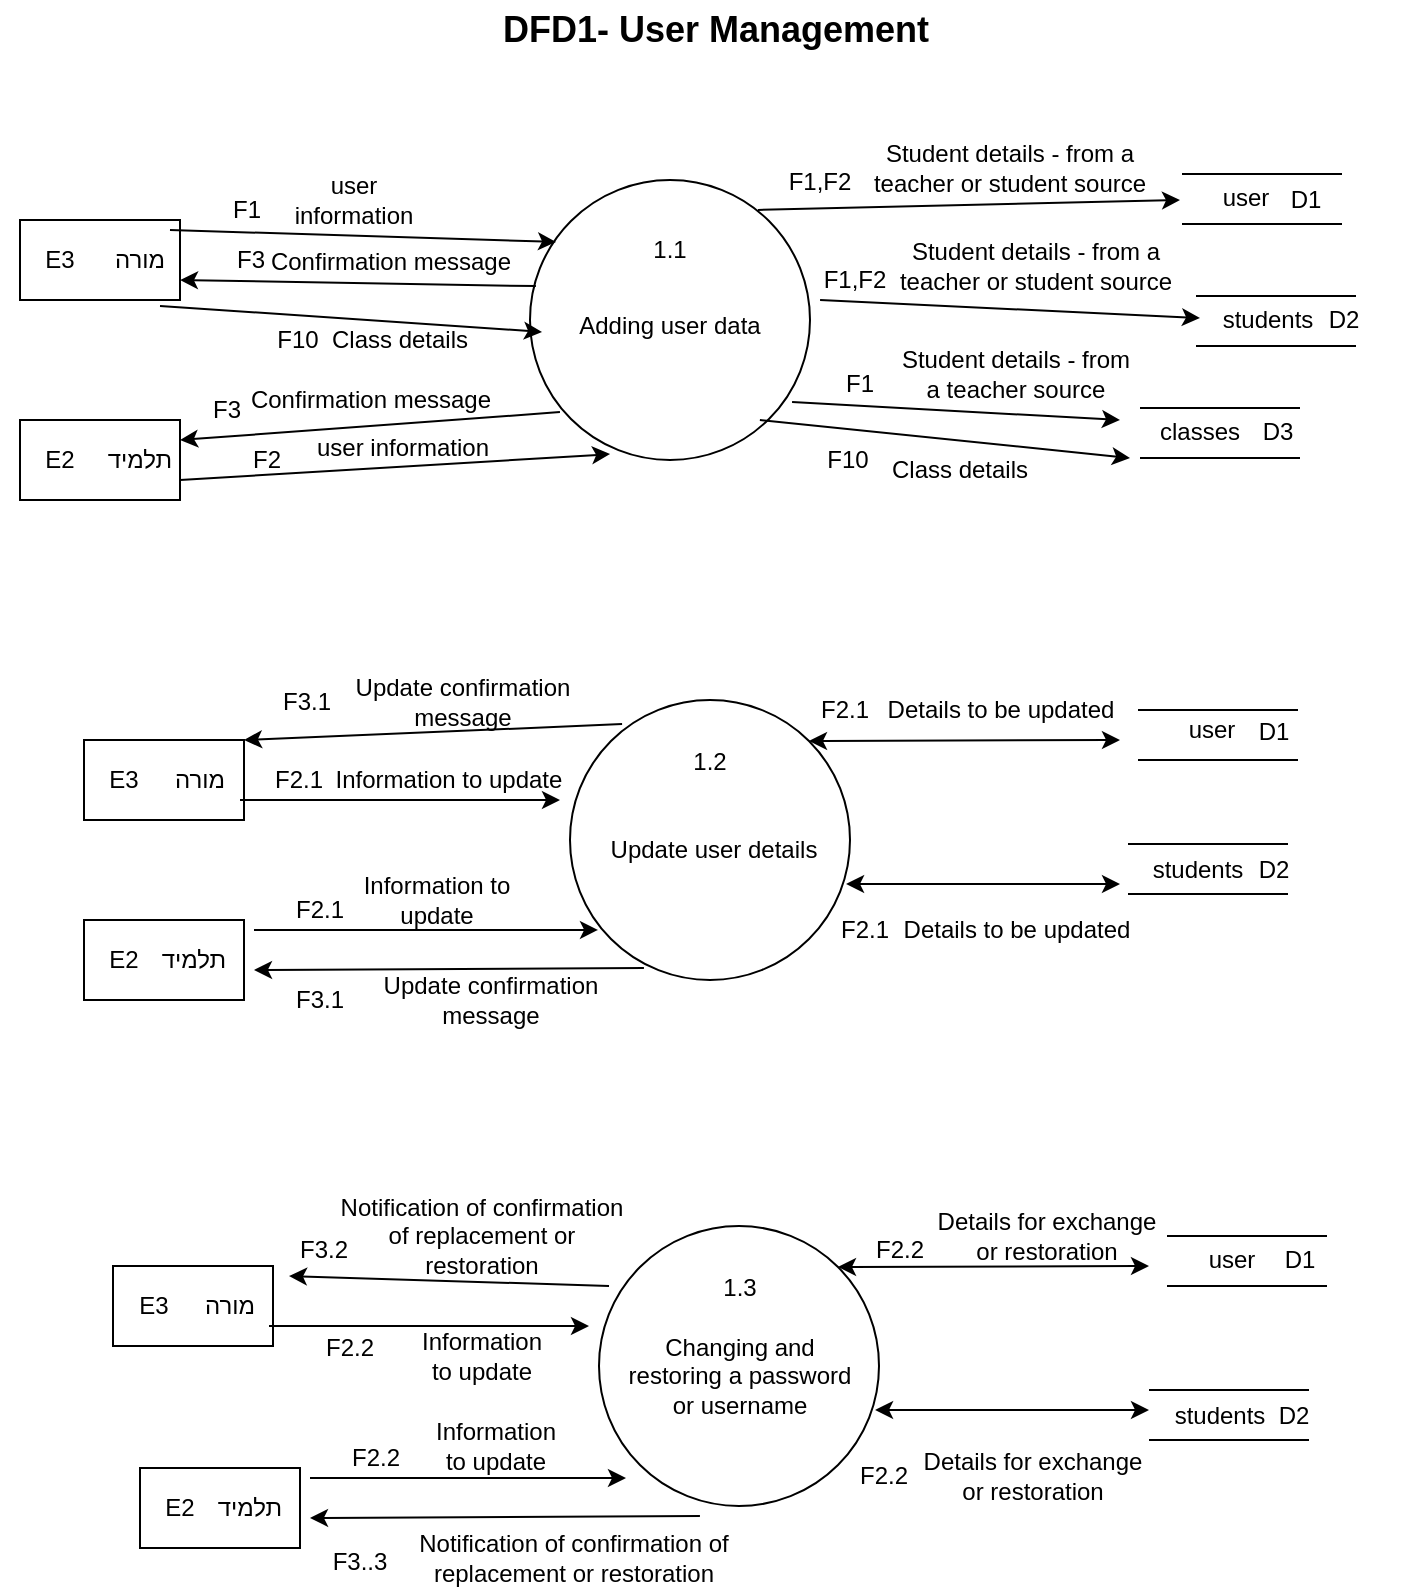 <mxfile version="20.6.1" type="device" pages="3"><diagram id="17a1spsDwIW4LeGJL8Zy" name="ניהול משתמשים"><mxGraphModel dx="1662" dy="865" grid="1" gridSize="10" guides="1" tooltips="1" connect="1" arrows="1" fold="1" page="1" pageScale="1" pageWidth="850" pageHeight="1100" math="0" shadow="0"><root><mxCell id="0"/><mxCell id="1" parent="0"/><mxCell id="JAsNPvw5zwR6NhM9MQjV-1" value="" style="ellipse;whiteSpace=wrap;html=1;aspect=fixed;" parent="1" vertex="1"><mxGeometry x="345" y="140" width="140" height="140" as="geometry"/></mxCell><mxCell id="JAsNPvw5zwR6NhM9MQjV-2" value="&lt;b&gt;&lt;font style=&quot;font-size: 18px;&quot;&gt;DFD1-&amp;nbsp;&lt;/font&gt;&lt;/b&gt;&lt;span style=&quot;font-size: 18px;&quot;&gt;&lt;b&gt;User Management&lt;/b&gt;&lt;/span&gt;" style="text;html=1;strokeColor=none;fillColor=none;align=center;verticalAlign=middle;whiteSpace=wrap;rounded=0;" parent="1" vertex="1"><mxGeometry x="324.5" y="50" width="225.5" height="30" as="geometry"/></mxCell><mxCell id="JAsNPvw5zwR6NhM9MQjV-3" value="1.1" style="text;html=1;strokeColor=none;fillColor=none;align=center;verticalAlign=middle;whiteSpace=wrap;rounded=0;" parent="1" vertex="1"><mxGeometry x="385" y="160" width="60" height="30" as="geometry"/></mxCell><mxCell id="JAsNPvw5zwR6NhM9MQjV-4" value="Adding user data" style="text;html=1;strokeColor=none;fillColor=none;align=center;verticalAlign=middle;whiteSpace=wrap;rounded=0;" parent="1" vertex="1"><mxGeometry x="365" y="198" width="100" height="30" as="geometry"/></mxCell><mxCell id="JAsNPvw5zwR6NhM9MQjV-5" value="" style="rounded=0;whiteSpace=wrap;html=1;" parent="1" vertex="1"><mxGeometry x="90" y="160" width="80" height="40" as="geometry"/></mxCell><mxCell id="JAsNPvw5zwR6NhM9MQjV-6" value="" style="rounded=0;whiteSpace=wrap;html=1;" parent="1" vertex="1"><mxGeometry x="90" y="260" width="80" height="40" as="geometry"/></mxCell><mxCell id="JAsNPvw5zwR6NhM9MQjV-7" value="מורה" style="text;html=1;strokeColor=none;fillColor=none;align=center;verticalAlign=middle;whiteSpace=wrap;rounded=0;" parent="1" vertex="1"><mxGeometry x="120" y="165" width="60" height="30" as="geometry"/></mxCell><mxCell id="JAsNPvw5zwR6NhM9MQjV-8" value="E3" style="text;html=1;strokeColor=none;fillColor=none;align=center;verticalAlign=middle;whiteSpace=wrap;rounded=0;" parent="1" vertex="1"><mxGeometry x="80" y="165" width="60" height="30" as="geometry"/></mxCell><mxCell id="JAsNPvw5zwR6NhM9MQjV-9" value="תלמיד" style="text;html=1;strokeColor=none;fillColor=none;align=center;verticalAlign=middle;whiteSpace=wrap;rounded=0;" parent="1" vertex="1"><mxGeometry x="120" y="265" width="60" height="30" as="geometry"/></mxCell><mxCell id="JAsNPvw5zwR6NhM9MQjV-10" value="E2" style="text;html=1;strokeColor=none;fillColor=none;align=center;verticalAlign=middle;whiteSpace=wrap;rounded=0;" parent="1" vertex="1"><mxGeometry x="80" y="265" width="60" height="30" as="geometry"/></mxCell><mxCell id="JAsNPvw5zwR6NhM9MQjV-11" value="" style="endArrow=classic;html=1;rounded=0;entryX=0.093;entryY=0.221;entryDx=0;entryDy=0;entryPerimeter=0;exitX=0.75;exitY=0;exitDx=0;exitDy=0;" parent="1" source="JAsNPvw5zwR6NhM9MQjV-7" target="JAsNPvw5zwR6NhM9MQjV-1" edge="1"><mxGeometry width="50" height="50" relative="1" as="geometry"><mxPoint x="170" y="180" as="sourcePoint"/><mxPoint x="260" y="150" as="targetPoint"/></mxGeometry></mxCell><mxCell id="JAsNPvw5zwR6NhM9MQjV-13" value="user information" style="text;html=1;strokeColor=none;fillColor=none;align=center;verticalAlign=middle;whiteSpace=wrap;rounded=0;" parent="1" vertex="1"><mxGeometry x="216.5" y="135" width="80" height="30" as="geometry"/></mxCell><mxCell id="JAsNPvw5zwR6NhM9MQjV-15" value="" style="endArrow=classic;html=1;rounded=0;entryX=0.286;entryY=0.979;entryDx=0;entryDy=0;entryPerimeter=0;" parent="1" target="JAsNPvw5zwR6NhM9MQjV-1" edge="1"><mxGeometry width="50" height="50" relative="1" as="geometry"><mxPoint x="170" y="290" as="sourcePoint"/><mxPoint x="362.98" y="290.0" as="targetPoint"/></mxGeometry></mxCell><mxCell id="JAsNPvw5zwR6NhM9MQjV-16" value="user information" style="text;html=1;strokeColor=none;fillColor=none;align=center;verticalAlign=middle;whiteSpace=wrap;rounded=0;" parent="1" vertex="1"><mxGeometry x="233" y="259" width="97" height="30" as="geometry"/></mxCell><mxCell id="JAsNPvw5zwR6NhM9MQjV-18" value="" style="endArrow=classic;html=1;rounded=0;exitX=0.021;exitY=0.379;exitDx=0;exitDy=0;exitPerimeter=0;" parent="1" source="JAsNPvw5zwR6NhM9MQjV-1" edge="1"><mxGeometry width="50" height="50" relative="1" as="geometry"><mxPoint x="154.02" y="232.06" as="sourcePoint"/><mxPoint x="170" y="190" as="targetPoint"/></mxGeometry></mxCell><mxCell id="JAsNPvw5zwR6NhM9MQjV-19" value="Confirmation message" style="text;html=1;strokeColor=none;fillColor=none;align=center;verticalAlign=middle;whiteSpace=wrap;rounded=0;" parent="1" vertex="1"><mxGeometry x="210" y="166" width="131" height="30" as="geometry"/></mxCell><mxCell id="JAsNPvw5zwR6NhM9MQjV-20" value="" style="endArrow=classic;html=1;rounded=0;exitX=0.107;exitY=0.829;exitDx=0;exitDy=0;entryX=1;entryY=0.25;entryDx=0;entryDy=0;exitPerimeter=0;" parent="1" source="JAsNPvw5zwR6NhM9MQjV-1" target="JAsNPvw5zwR6NhM9MQjV-6" edge="1"><mxGeometry width="50" height="50" relative="1" as="geometry"><mxPoint x="357.94" y="265.0" as="sourcePoint"/><mxPoint x="180" y="261.94" as="targetPoint"/></mxGeometry></mxCell><mxCell id="JAsNPvw5zwR6NhM9MQjV-21" value="Confirmation message" style="text;html=1;strokeColor=none;fillColor=none;align=center;verticalAlign=middle;whiteSpace=wrap;rounded=0;" parent="1" vertex="1"><mxGeometry x="200" y="235" width="131" height="30" as="geometry"/></mxCell><mxCell id="JAsNPvw5zwR6NhM9MQjV-22" value="" style="endArrow=none;html=1;rounded=0;" parent="1" edge="1"><mxGeometry width="50" height="50" relative="1" as="geometry"><mxPoint x="671" y="162" as="sourcePoint"/><mxPoint x="751" y="162" as="targetPoint"/><Array as="points"/></mxGeometry></mxCell><mxCell id="JAsNPvw5zwR6NhM9MQjV-23" value="" style="endArrow=none;html=1;rounded=0;" parent="1" edge="1"><mxGeometry width="50" height="50" relative="1" as="geometry"><mxPoint x="671" y="137" as="sourcePoint"/><mxPoint x="751" y="137" as="targetPoint"/><Array as="points"><mxPoint x="751" y="137"/></Array></mxGeometry></mxCell><mxCell id="JAsNPvw5zwR6NhM9MQjV-24" value="user" style="text;html=1;strokeColor=none;fillColor=none;align=center;verticalAlign=middle;whiteSpace=wrap;rounded=0;" parent="1" vertex="1"><mxGeometry x="673" y="134" width="60" height="30" as="geometry"/></mxCell><mxCell id="JAsNPvw5zwR6NhM9MQjV-25" value="" style="endArrow=none;html=1;rounded=0;" parent="1" edge="1"><mxGeometry width="50" height="50" relative="1" as="geometry"><mxPoint x="678" y="198" as="sourcePoint"/><mxPoint x="758" y="198" as="targetPoint"/></mxGeometry></mxCell><mxCell id="JAsNPvw5zwR6NhM9MQjV-26" value="" style="endArrow=none;html=1;rounded=0;" parent="1" edge="1"><mxGeometry width="50" height="50" relative="1" as="geometry"><mxPoint x="678" y="223" as="sourcePoint"/><mxPoint x="758" y="223" as="targetPoint"/></mxGeometry></mxCell><mxCell id="JAsNPvw5zwR6NhM9MQjV-27" value="" style="endArrow=none;html=1;rounded=0;" parent="1" edge="1"><mxGeometry width="50" height="50" relative="1" as="geometry"><mxPoint x="650" y="279" as="sourcePoint"/><mxPoint x="730" y="279" as="targetPoint"/><Array as="points"/></mxGeometry></mxCell><mxCell id="JAsNPvw5zwR6NhM9MQjV-28" value="" style="endArrow=none;html=1;rounded=0;" parent="1" edge="1"><mxGeometry width="50" height="50" relative="1" as="geometry"><mxPoint x="650" y="254" as="sourcePoint"/><mxPoint x="730" y="254" as="targetPoint"/><Array as="points"><mxPoint x="730" y="254"/></Array></mxGeometry></mxCell><mxCell id="JAsNPvw5zwR6NhM9MQjV-29" value="classes" style="text;html=1;strokeColor=none;fillColor=none;align=center;verticalAlign=middle;whiteSpace=wrap;rounded=0;" parent="1" vertex="1"><mxGeometry x="650" y="251" width="60" height="30" as="geometry"/></mxCell><mxCell id="JAsNPvw5zwR6NhM9MQjV-30" value="students" style="text;html=1;strokeColor=none;fillColor=none;align=center;verticalAlign=middle;whiteSpace=wrap;rounded=0;" parent="1" vertex="1"><mxGeometry x="684" y="195" width="60" height="30" as="geometry"/></mxCell><mxCell id="JAsNPvw5zwR6NhM9MQjV-31" value="" style="endArrow=classic;html=1;rounded=0;exitX=0.814;exitY=0.107;exitDx=0;exitDy=0;exitPerimeter=0;" parent="1" source="JAsNPvw5zwR6NhM9MQjV-1" edge="1"><mxGeometry width="50" height="50" relative="1" as="geometry"><mxPoint x="460" y="157.94" as="sourcePoint"/><mxPoint x="670" y="150" as="targetPoint"/></mxGeometry></mxCell><mxCell id="JAsNPvw5zwR6NhM9MQjV-32" value="Student details - from a teacher or student source" style="text;html=1;strokeColor=none;fillColor=none;align=center;verticalAlign=middle;whiteSpace=wrap;rounded=0;" parent="1" vertex="1"><mxGeometry x="515" y="119" width="140" height="30" as="geometry"/></mxCell><mxCell id="JAsNPvw5zwR6NhM9MQjV-33" value="" style="endArrow=classic;html=1;rounded=0;exitX=1.036;exitY=0.429;exitDx=0;exitDy=0;exitPerimeter=0;" parent="1" source="JAsNPvw5zwR6NhM9MQjV-1" edge="1"><mxGeometry width="50" height="50" relative="1" as="geometry"><mxPoint x="460.0" y="209.0" as="sourcePoint"/><mxPoint x="680" y="209" as="targetPoint"/></mxGeometry></mxCell><mxCell id="JAsNPvw5zwR6NhM9MQjV-34" value="Student details - from a teacher or student source" style="text;html=1;strokeColor=none;fillColor=none;align=center;verticalAlign=middle;whiteSpace=wrap;rounded=0;" parent="1" vertex="1"><mxGeometry x="528" y="168" width="140" height="30" as="geometry"/></mxCell><mxCell id="JAsNPvw5zwR6NhM9MQjV-35" value="" style="endArrow=classic;html=1;rounded=0;exitX=0.936;exitY=0.793;exitDx=0;exitDy=0;exitPerimeter=0;" parent="1" source="JAsNPvw5zwR6NhM9MQjV-1" edge="1"><mxGeometry width="50" height="50" relative="1" as="geometry"><mxPoint x="485.0" y="251.04" as="sourcePoint"/><mxPoint x="640" y="260" as="targetPoint"/></mxGeometry></mxCell><mxCell id="JAsNPvw5zwR6NhM9MQjV-36" value="Student details - from a teacher source" style="text;html=1;strokeColor=none;fillColor=none;align=center;verticalAlign=middle;whiteSpace=wrap;rounded=0;" parent="1" vertex="1"><mxGeometry x="528" y="222" width="120" height="30" as="geometry"/></mxCell><mxCell id="JAsNPvw5zwR6NhM9MQjV-37" value="F3" style="text;html=1;strokeColor=none;fillColor=none;align=center;verticalAlign=middle;whiteSpace=wrap;rounded=0;" parent="1" vertex="1"><mxGeometry x="191" y="165" width="29" height="30" as="geometry"/></mxCell><mxCell id="JAsNPvw5zwR6NhM9MQjV-38" value="F3" style="text;html=1;strokeColor=none;fillColor=none;align=center;verticalAlign=middle;whiteSpace=wrap;rounded=0;" parent="1" vertex="1"><mxGeometry x="177" y="240" width="33" height="30" as="geometry"/></mxCell><mxCell id="JAsNPvw5zwR6NhM9MQjV-39" value="F1" style="text;html=1;strokeColor=none;fillColor=none;align=center;verticalAlign=middle;whiteSpace=wrap;rounded=0;" parent="1" vertex="1"><mxGeometry x="187" y="140" width="33" height="30" as="geometry"/></mxCell><mxCell id="JAsNPvw5zwR6NhM9MQjV-40" value="F2" style="text;html=1;strokeColor=none;fillColor=none;align=center;verticalAlign=middle;whiteSpace=wrap;rounded=0;" parent="1" vertex="1"><mxGeometry x="197" y="265" width="33" height="30" as="geometry"/></mxCell><mxCell id="JAsNPvw5zwR6NhM9MQjV-41" value="F1,F2" style="text;html=1;strokeColor=none;fillColor=none;align=center;verticalAlign=middle;whiteSpace=wrap;rounded=0;" parent="1" vertex="1"><mxGeometry x="460" y="126" width="60" height="30" as="geometry"/></mxCell><mxCell id="JAsNPvw5zwR6NhM9MQjV-42" value="F1,F2" style="text;html=1;strokeColor=none;fillColor=none;align=center;verticalAlign=middle;whiteSpace=wrap;rounded=0;" parent="1" vertex="1"><mxGeometry x="485" y="175" width="45" height="30" as="geometry"/></mxCell><mxCell id="JAsNPvw5zwR6NhM9MQjV-44" value="F1" style="text;html=1;strokeColor=none;fillColor=none;align=center;verticalAlign=middle;whiteSpace=wrap;rounded=0;" parent="1" vertex="1"><mxGeometry x="480" y="227" width="60" height="30" as="geometry"/></mxCell><mxCell id="JAsNPvw5zwR6NhM9MQjV-45" value="" style="ellipse;whiteSpace=wrap;html=1;aspect=fixed;" parent="1" vertex="1"><mxGeometry x="365" y="400" width="140" height="140" as="geometry"/></mxCell><mxCell id="JAsNPvw5zwR6NhM9MQjV-46" value="1.2" style="text;html=1;strokeColor=none;fillColor=none;align=center;verticalAlign=middle;whiteSpace=wrap;rounded=0;" parent="1" vertex="1"><mxGeometry x="405" y="416" width="60" height="30" as="geometry"/></mxCell><mxCell id="JAsNPvw5zwR6NhM9MQjV-47" value="Update user details" style="text;html=1;strokeColor=none;fillColor=none;align=center;verticalAlign=middle;whiteSpace=wrap;rounded=0;" parent="1" vertex="1"><mxGeometry x="382.25" y="460" width="110" height="30" as="geometry"/></mxCell><mxCell id="JAsNPvw5zwR6NhM9MQjV-48" value="" style="endArrow=none;html=1;rounded=0;" parent="1" edge="1"><mxGeometry width="50" height="50" relative="1" as="geometry"><mxPoint x="649" y="430" as="sourcePoint"/><mxPoint x="729" y="430" as="targetPoint"/><Array as="points"/></mxGeometry></mxCell><mxCell id="JAsNPvw5zwR6NhM9MQjV-49" value="" style="endArrow=none;html=1;rounded=0;" parent="1" edge="1"><mxGeometry width="50" height="50" relative="1" as="geometry"><mxPoint x="649" y="405" as="sourcePoint"/><mxPoint x="729" y="405" as="targetPoint"/><Array as="points"><mxPoint x="729" y="405"/></Array></mxGeometry></mxCell><mxCell id="JAsNPvw5zwR6NhM9MQjV-50" value="user" style="text;html=1;strokeColor=none;fillColor=none;align=center;verticalAlign=middle;whiteSpace=wrap;rounded=0;" parent="1" vertex="1"><mxGeometry x="656" y="400" width="60" height="30" as="geometry"/></mxCell><mxCell id="JAsNPvw5zwR6NhM9MQjV-51" value="" style="endArrow=none;html=1;rounded=0;" parent="1" edge="1"><mxGeometry width="50" height="50" relative="1" as="geometry"><mxPoint x="644" y="472" as="sourcePoint"/><mxPoint x="724" y="472" as="targetPoint"/></mxGeometry></mxCell><mxCell id="JAsNPvw5zwR6NhM9MQjV-52" value="" style="endArrow=none;html=1;rounded=0;" parent="1" edge="1"><mxGeometry width="50" height="50" relative="1" as="geometry"><mxPoint x="644" y="497" as="sourcePoint"/><mxPoint x="724" y="497" as="targetPoint"/></mxGeometry></mxCell><mxCell id="JAsNPvw5zwR6NhM9MQjV-53" value="students" style="text;html=1;strokeColor=none;fillColor=none;align=center;verticalAlign=middle;whiteSpace=wrap;rounded=0;" parent="1" vertex="1"><mxGeometry x="649" y="470" width="60" height="30" as="geometry"/></mxCell><mxCell id="JAsNPvw5zwR6NhM9MQjV-54" value="" style="rounded=0;whiteSpace=wrap;html=1;" parent="1" vertex="1"><mxGeometry x="122" y="510" width="80" height="40" as="geometry"/></mxCell><mxCell id="JAsNPvw5zwR6NhM9MQjV-55" value="E2" style="text;html=1;strokeColor=none;fillColor=none;align=center;verticalAlign=middle;whiteSpace=wrap;rounded=0;" parent="1" vertex="1"><mxGeometry x="112" y="515" width="60" height="30" as="geometry"/></mxCell><mxCell id="JAsNPvw5zwR6NhM9MQjV-56" value="" style="rounded=0;whiteSpace=wrap;html=1;" parent="1" vertex="1"><mxGeometry x="122" y="420" width="80" height="40" as="geometry"/></mxCell><mxCell id="JAsNPvw5zwR6NhM9MQjV-57" value="E3" style="text;html=1;strokeColor=none;fillColor=none;align=center;verticalAlign=middle;whiteSpace=wrap;rounded=0;" parent="1" vertex="1"><mxGeometry x="112" y="425" width="60" height="30" as="geometry"/></mxCell><mxCell id="JAsNPvw5zwR6NhM9MQjV-58" value="מורה" style="text;html=1;strokeColor=none;fillColor=none;align=center;verticalAlign=middle;whiteSpace=wrap;rounded=0;" parent="1" vertex="1"><mxGeometry x="150" y="425" width="60" height="30" as="geometry"/></mxCell><mxCell id="JAsNPvw5zwR6NhM9MQjV-59" value="תלמיד" style="text;html=1;strokeColor=none;fillColor=none;align=center;verticalAlign=middle;whiteSpace=wrap;rounded=0;" parent="1" vertex="1"><mxGeometry x="147" y="515" width="60" height="30" as="geometry"/></mxCell><mxCell id="JAsNPvw5zwR6NhM9MQjV-61" value="" style="endArrow=classic;html=1;rounded=0;exitX=0.186;exitY=0.086;exitDx=0;exitDy=0;exitPerimeter=0;entryX=1;entryY=0;entryDx=0;entryDy=0;" parent="1" target="JAsNPvw5zwR6NhM9MQjV-56" edge="1" source="JAsNPvw5zwR6NhM9MQjV-45"><mxGeometry width="50" height="50" relative="1" as="geometry"><mxPoint x="370" y="430" as="sourcePoint"/><mxPoint x="210" y="420" as="targetPoint"/></mxGeometry></mxCell><mxCell id="JAsNPvw5zwR6NhM9MQjV-62" value="Update confirmation message" style="text;html=1;strokeColor=none;fillColor=none;align=center;verticalAlign=middle;whiteSpace=wrap;rounded=0;" parent="1" vertex="1"><mxGeometry x="252.5" y="386" width="117" height="30" as="geometry"/></mxCell><mxCell id="JAsNPvw5zwR6NhM9MQjV-63" value="" style="endArrow=classic;html=1;rounded=0;entryX=1;entryY=0;entryDx=0;entryDy=0;exitX=0.264;exitY=0.957;exitDx=0;exitDy=0;exitPerimeter=0;" parent="1" source="JAsNPvw5zwR6NhM9MQjV-45" edge="1"><mxGeometry width="50" height="50" relative="1" as="geometry"><mxPoint x="367" y="540" as="sourcePoint"/><mxPoint x="207" y="535" as="targetPoint"/></mxGeometry></mxCell><mxCell id="JAsNPvw5zwR6NhM9MQjV-64" value="Update confirmation message" style="text;html=1;strokeColor=none;fillColor=none;align=center;verticalAlign=middle;whiteSpace=wrap;rounded=0;" parent="1" vertex="1"><mxGeometry x="267" y="535" width="117" height="30" as="geometry"/></mxCell><mxCell id="JAsNPvw5zwR6NhM9MQjV-65" value="" style="endArrow=classic;html=1;rounded=0;" parent="1" edge="1"><mxGeometry width="50" height="50" relative="1" as="geometry"><mxPoint x="200" y="450" as="sourcePoint"/><mxPoint x="360" y="450" as="targetPoint"/></mxGeometry></mxCell><mxCell id="JAsNPvw5zwR6NhM9MQjV-66" value="Information to update" style="text;html=1;strokeColor=none;fillColor=none;align=center;verticalAlign=middle;whiteSpace=wrap;rounded=0;" parent="1" vertex="1"><mxGeometry x="246" y="425" width="117" height="30" as="geometry"/></mxCell><mxCell id="JAsNPvw5zwR6NhM9MQjV-67" value="Information to update" style="text;html=1;strokeColor=none;fillColor=none;align=center;verticalAlign=middle;whiteSpace=wrap;rounded=0;" parent="1" vertex="1"><mxGeometry x="259" y="485" width="79" height="30" as="geometry"/></mxCell><mxCell id="JAsNPvw5zwR6NhM9MQjV-68" value="" style="endArrow=classic;html=1;rounded=0;exitX=1;exitY=0;exitDx=0;exitDy=0;entryX=0.1;entryY=0.821;entryDx=0;entryDy=0;entryPerimeter=0;" parent="1" source="JAsNPvw5zwR6NhM9MQjV-59" edge="1" target="JAsNPvw5zwR6NhM9MQjV-45"><mxGeometry width="50" height="50" relative="1" as="geometry"><mxPoint x="205" y="515" as="sourcePoint"/><mxPoint x="365" y="515" as="targetPoint"/></mxGeometry></mxCell><mxCell id="JAsNPvw5zwR6NhM9MQjV-70" value="" style="endArrow=classic;startArrow=classic;html=1;rounded=0;exitX=1;exitY=0;exitDx=0;exitDy=0;" parent="1" source="JAsNPvw5zwR6NhM9MQjV-45" edge="1"><mxGeometry width="50" height="50" relative="1" as="geometry"><mxPoint x="590" y="500" as="sourcePoint"/><mxPoint x="640" y="420" as="targetPoint"/></mxGeometry></mxCell><mxCell id="JAsNPvw5zwR6NhM9MQjV-71" value="" style="endArrow=classic;startArrow=classic;html=1;rounded=0;exitX=0.986;exitY=0.657;exitDx=0;exitDy=0;exitPerimeter=0;" parent="1" source="JAsNPvw5zwR6NhM9MQjV-45" edge="1"><mxGeometry width="50" height="50" relative="1" as="geometry"><mxPoint x="502.247" y="495.003" as="sourcePoint"/><mxPoint x="640" y="492" as="targetPoint"/></mxGeometry></mxCell><mxCell id="JAsNPvw5zwR6NhM9MQjV-72" value="Details to be updated" style="text;html=1;strokeColor=none;fillColor=none;align=center;verticalAlign=middle;whiteSpace=wrap;rounded=0;" parent="1" vertex="1"><mxGeometry x="522" y="390" width="117" height="30" as="geometry"/></mxCell><mxCell id="JAsNPvw5zwR6NhM9MQjV-73" value="Details to be updated" style="text;html=1;strokeColor=none;fillColor=none;align=center;verticalAlign=middle;whiteSpace=wrap;rounded=0;" parent="1" vertex="1"><mxGeometry x="530" y="500" width="117" height="30" as="geometry"/></mxCell><mxCell id="JAsNPvw5zwR6NhM9MQjV-74" value="F3.1" style="text;html=1;strokeColor=none;fillColor=none;align=center;verticalAlign=middle;whiteSpace=wrap;rounded=0;" parent="1" vertex="1"><mxGeometry x="216.5" y="386" width="33" height="30" as="geometry"/></mxCell><mxCell id="JAsNPvw5zwR6NhM9MQjV-75" value="F3.1" style="text;html=1;strokeColor=none;fillColor=none;align=center;verticalAlign=middle;whiteSpace=wrap;rounded=0;" parent="1" vertex="1"><mxGeometry x="210" y="535" width="60" height="30" as="geometry"/></mxCell><mxCell id="JAsNPvw5zwR6NhM9MQjV-76" value="F2.1" style="text;html=1;strokeColor=none;fillColor=none;align=center;verticalAlign=middle;whiteSpace=wrap;rounded=0;" parent="1" vertex="1"><mxGeometry x="211.5" y="425" width="35" height="30" as="geometry"/></mxCell><mxCell id="JAsNPvw5zwR6NhM9MQjV-77" value="F2.1" style="text;html=1;strokeColor=none;fillColor=none;align=center;verticalAlign=middle;whiteSpace=wrap;rounded=0;" parent="1" vertex="1"><mxGeometry x="210" y="490" width="60" height="30" as="geometry"/></mxCell><mxCell id="JAsNPvw5zwR6NhM9MQjV-78" value="F2.1" style="text;html=1;strokeColor=none;fillColor=none;align=center;verticalAlign=middle;whiteSpace=wrap;rounded=0;" parent="1" vertex="1"><mxGeometry x="484.5" y="390" width="35" height="30" as="geometry"/></mxCell><mxCell id="JAsNPvw5zwR6NhM9MQjV-79" value="F2.1" style="text;html=1;strokeColor=none;fillColor=none;align=center;verticalAlign=middle;whiteSpace=wrap;rounded=0;" parent="1" vertex="1"><mxGeometry x="495" y="500" width="35" height="30" as="geometry"/></mxCell><mxCell id="JAsNPvw5zwR6NhM9MQjV-80" value="" style="ellipse;whiteSpace=wrap;html=1;aspect=fixed;" parent="1" vertex="1"><mxGeometry x="379.5" y="663" width="140" height="140" as="geometry"/></mxCell><mxCell id="JAsNPvw5zwR6NhM9MQjV-81" value="1.3" style="text;html=1;strokeColor=none;fillColor=none;align=center;verticalAlign=middle;whiteSpace=wrap;rounded=0;" parent="1" vertex="1"><mxGeometry x="419.5" y="679" width="60" height="30" as="geometry"/></mxCell><mxCell id="JAsNPvw5zwR6NhM9MQjV-82" value="Changing and restoring a password or username" style="text;html=1;strokeColor=none;fillColor=none;align=center;verticalAlign=middle;whiteSpace=wrap;rounded=0;" parent="1" vertex="1"><mxGeometry x="389.5" y="723" width="120" height="30" as="geometry"/></mxCell><mxCell id="JAsNPvw5zwR6NhM9MQjV-83" value="" style="endArrow=none;html=1;rounded=0;" parent="1" edge="1"><mxGeometry width="50" height="50" relative="1" as="geometry"><mxPoint x="663.5" y="693" as="sourcePoint"/><mxPoint x="743.5" y="693" as="targetPoint"/><Array as="points"/></mxGeometry></mxCell><mxCell id="JAsNPvw5zwR6NhM9MQjV-84" value="" style="endArrow=none;html=1;rounded=0;" parent="1" edge="1"><mxGeometry width="50" height="50" relative="1" as="geometry"><mxPoint x="663.5" y="668" as="sourcePoint"/><mxPoint x="743.5" y="668" as="targetPoint"/><Array as="points"><mxPoint x="743.5" y="668"/></Array></mxGeometry></mxCell><mxCell id="JAsNPvw5zwR6NhM9MQjV-85" value="user" style="text;html=1;strokeColor=none;fillColor=none;align=center;verticalAlign=middle;whiteSpace=wrap;rounded=0;" parent="1" vertex="1"><mxGeometry x="665.5" y="665" width="60" height="30" as="geometry"/></mxCell><mxCell id="JAsNPvw5zwR6NhM9MQjV-86" value="" style="endArrow=none;html=1;rounded=0;" parent="1" edge="1"><mxGeometry width="50" height="50" relative="1" as="geometry"><mxPoint x="654.5" y="745" as="sourcePoint"/><mxPoint x="734.5" y="745" as="targetPoint"/></mxGeometry></mxCell><mxCell id="JAsNPvw5zwR6NhM9MQjV-87" value="" style="endArrow=none;html=1;rounded=0;" parent="1" edge="1"><mxGeometry width="50" height="50" relative="1" as="geometry"><mxPoint x="654.5" y="770" as="sourcePoint"/><mxPoint x="734.5" y="770" as="targetPoint"/></mxGeometry></mxCell><mxCell id="JAsNPvw5zwR6NhM9MQjV-88" value="students" style="text;html=1;strokeColor=none;fillColor=none;align=center;verticalAlign=middle;whiteSpace=wrap;rounded=0;" parent="1" vertex="1"><mxGeometry x="659.5" y="743" width="60" height="30" as="geometry"/></mxCell><mxCell id="JAsNPvw5zwR6NhM9MQjV-89" value="" style="rounded=0;whiteSpace=wrap;html=1;" parent="1" vertex="1"><mxGeometry x="150" y="784" width="80" height="40" as="geometry"/></mxCell><mxCell id="JAsNPvw5zwR6NhM9MQjV-90" value="E2" style="text;html=1;strokeColor=none;fillColor=none;align=center;verticalAlign=middle;whiteSpace=wrap;rounded=0;" parent="1" vertex="1"><mxGeometry x="140" y="789" width="60" height="30" as="geometry"/></mxCell><mxCell id="JAsNPvw5zwR6NhM9MQjV-91" value="" style="rounded=0;whiteSpace=wrap;html=1;" parent="1" vertex="1"><mxGeometry x="136.5" y="683" width="80" height="40" as="geometry"/></mxCell><mxCell id="JAsNPvw5zwR6NhM9MQjV-92" value="E3" style="text;html=1;strokeColor=none;fillColor=none;align=center;verticalAlign=middle;whiteSpace=wrap;rounded=0;" parent="1" vertex="1"><mxGeometry x="126.5" y="688" width="60" height="30" as="geometry"/></mxCell><mxCell id="JAsNPvw5zwR6NhM9MQjV-93" value="מורה" style="text;html=1;strokeColor=none;fillColor=none;align=center;verticalAlign=middle;whiteSpace=wrap;rounded=0;" parent="1" vertex="1"><mxGeometry x="164.5" y="688" width="60" height="30" as="geometry"/></mxCell><mxCell id="JAsNPvw5zwR6NhM9MQjV-94" value="תלמיד" style="text;html=1;strokeColor=none;fillColor=none;align=center;verticalAlign=middle;whiteSpace=wrap;rounded=0;" parent="1" vertex="1"><mxGeometry x="175" y="789" width="60" height="30" as="geometry"/></mxCell><mxCell id="JAsNPvw5zwR6NhM9MQjV-95" value="" style="endArrow=classic;html=1;rounded=0;entryX=1;entryY=0;entryDx=0;entryDy=0;" parent="1" target="JAsNPvw5zwR6NhM9MQjV-93" edge="1"><mxGeometry width="50" height="50" relative="1" as="geometry"><mxPoint x="384.5" y="693" as="sourcePoint"/><mxPoint x="206.51" y="696.94" as="targetPoint"/></mxGeometry></mxCell><mxCell id="JAsNPvw5zwR6NhM9MQjV-96" value="Notification of confirmation of replacement or restoration" style="text;html=1;strokeColor=none;fillColor=none;align=center;verticalAlign=middle;whiteSpace=wrap;rounded=0;" parent="1" vertex="1"><mxGeometry x="246" y="653" width="150" height="30" as="geometry"/></mxCell><mxCell id="JAsNPvw5zwR6NhM9MQjV-97" value="" style="endArrow=classic;html=1;rounded=0;entryX=1;entryY=0;entryDx=0;entryDy=0;exitX=0.264;exitY=0.957;exitDx=0;exitDy=0;exitPerimeter=0;" parent="1" edge="1"><mxGeometry width="50" height="50" relative="1" as="geometry"><mxPoint x="429.96" y="807.98" as="sourcePoint"/><mxPoint x="235" y="809" as="targetPoint"/></mxGeometry></mxCell><mxCell id="JAsNPvw5zwR6NhM9MQjV-98" value="Notification of confirmation of replacement or restoration" style="text;html=1;strokeColor=none;fillColor=none;align=center;verticalAlign=middle;whiteSpace=wrap;rounded=0;" parent="1" vertex="1"><mxGeometry x="284.5" y="814" width="164" height="30" as="geometry"/></mxCell><mxCell id="JAsNPvw5zwR6NhM9MQjV-99" value="" style="endArrow=classic;html=1;rounded=0;" parent="1" edge="1"><mxGeometry width="50" height="50" relative="1" as="geometry"><mxPoint x="214.5" y="713" as="sourcePoint"/><mxPoint x="374.5" y="713" as="targetPoint"/></mxGeometry></mxCell><mxCell id="JAsNPvw5zwR6NhM9MQjV-100" value="Information to update" style="text;html=1;strokeColor=none;fillColor=none;align=center;verticalAlign=middle;whiteSpace=wrap;rounded=0;" parent="1" vertex="1"><mxGeometry x="291" y="713" width="60" height="30" as="geometry"/></mxCell><mxCell id="JAsNPvw5zwR6NhM9MQjV-101" value="Information to update" style="text;html=1;strokeColor=none;fillColor=none;align=center;verticalAlign=middle;whiteSpace=wrap;rounded=0;" parent="1" vertex="1"><mxGeometry x="298" y="758" width="60" height="30" as="geometry"/></mxCell><mxCell id="JAsNPvw5zwR6NhM9MQjV-102" value="" style="endArrow=classic;html=1;rounded=0;exitX=1;exitY=0;exitDx=0;exitDy=0;" parent="1" source="JAsNPvw5zwR6NhM9MQjV-94" edge="1"><mxGeometry width="50" height="50" relative="1" as="geometry"><mxPoint x="233" y="789" as="sourcePoint"/><mxPoint x="393" y="789" as="targetPoint"/></mxGeometry></mxCell><mxCell id="JAsNPvw5zwR6NhM9MQjV-103" value="" style="endArrow=classic;startArrow=classic;html=1;rounded=0;exitX=1;exitY=0;exitDx=0;exitDy=0;" parent="1" source="JAsNPvw5zwR6NhM9MQjV-80" edge="1"><mxGeometry width="50" height="50" relative="1" as="geometry"><mxPoint x="604.5" y="763" as="sourcePoint"/><mxPoint x="654.5" y="683" as="targetPoint"/></mxGeometry></mxCell><mxCell id="JAsNPvw5zwR6NhM9MQjV-104" value="" style="endArrow=classic;startArrow=classic;html=1;rounded=0;exitX=0.986;exitY=0.657;exitDx=0;exitDy=0;exitPerimeter=0;" parent="1" source="JAsNPvw5zwR6NhM9MQjV-80" edge="1"><mxGeometry width="50" height="50" relative="1" as="geometry"><mxPoint x="516.747" y="758.003" as="sourcePoint"/><mxPoint x="654.5" y="755" as="targetPoint"/></mxGeometry></mxCell><mxCell id="JAsNPvw5zwR6NhM9MQjV-105" value="Details for exchange or restoration" style="text;html=1;strokeColor=none;fillColor=none;align=center;verticalAlign=middle;whiteSpace=wrap;rounded=0;" parent="1" vertex="1"><mxGeometry x="544.5" y="653" width="117" height="30" as="geometry"/></mxCell><mxCell id="JAsNPvw5zwR6NhM9MQjV-106" value="Details for exchange or restoration" style="text;html=1;strokeColor=none;fillColor=none;align=center;verticalAlign=middle;whiteSpace=wrap;rounded=0;" parent="1" vertex="1"><mxGeometry x="538" y="773" width="117" height="30" as="geometry"/></mxCell><mxCell id="JAsNPvw5zwR6NhM9MQjV-107" value="F3.2" style="text;html=1;strokeColor=none;fillColor=none;align=center;verticalAlign=middle;whiteSpace=wrap;rounded=0;" parent="1" vertex="1"><mxGeometry x="211.5" y="660" width="60" height="30" as="geometry"/></mxCell><mxCell id="JAsNPvw5zwR6NhM9MQjV-108" value="F3..3" style="text;html=1;strokeColor=none;fillColor=none;align=center;verticalAlign=middle;whiteSpace=wrap;rounded=0;" parent="1" vertex="1"><mxGeometry x="229.5" y="816" width="60" height="30" as="geometry"/></mxCell><mxCell id="JAsNPvw5zwR6NhM9MQjV-109" value="F2.2" style="text;html=1;strokeColor=none;fillColor=none;align=center;verticalAlign=middle;whiteSpace=wrap;rounded=0;" parent="1" vertex="1"><mxGeometry x="224.5" y="709" width="60" height="30" as="geometry"/></mxCell><mxCell id="JAsNPvw5zwR6NhM9MQjV-110" value="F2.2" style="text;html=1;strokeColor=none;fillColor=none;align=center;verticalAlign=middle;whiteSpace=wrap;rounded=0;" parent="1" vertex="1"><mxGeometry x="238" y="764" width="60" height="30" as="geometry"/></mxCell><mxCell id="JAsNPvw5zwR6NhM9MQjV-111" value="F2.2" style="text;html=1;strokeColor=none;fillColor=none;align=center;verticalAlign=middle;whiteSpace=wrap;rounded=0;" parent="1" vertex="1"><mxGeometry x="499.5" y="660" width="60" height="30" as="geometry"/></mxCell><mxCell id="JAsNPvw5zwR6NhM9MQjV-112" value="F2.2" style="text;html=1;strokeColor=none;fillColor=none;align=center;verticalAlign=middle;whiteSpace=wrap;rounded=0;" parent="1" vertex="1"><mxGeometry x="492.25" y="773" width="60" height="30" as="geometry"/></mxCell><mxCell id="s29k565x4XHnOrcONKrg-1" value="" style="endArrow=classic;html=1;rounded=0;entryX=0.093;entryY=0.221;entryDx=0;entryDy=0;entryPerimeter=0;exitX=0.875;exitY=1.075;exitDx=0;exitDy=0;exitPerimeter=0;" parent="1" source="JAsNPvw5zwR6NhM9MQjV-5" edge="1"><mxGeometry width="50" height="50" relative="1" as="geometry"><mxPoint x="157.99" y="210" as="sourcePoint"/><mxPoint x="351.01" y="215.94" as="targetPoint"/></mxGeometry></mxCell><mxCell id="s29k565x4XHnOrcONKrg-2" value="Class details" style="text;html=1;strokeColor=none;fillColor=none;align=center;verticalAlign=middle;whiteSpace=wrap;rounded=0;" parent="1" vertex="1"><mxGeometry x="240" y="205" width="80" height="30" as="geometry"/></mxCell><mxCell id="s29k565x4XHnOrcONKrg-3" value="F10" style="text;html=1;strokeColor=none;fillColor=none;align=center;verticalAlign=middle;whiteSpace=wrap;rounded=0;" parent="1" vertex="1"><mxGeometry x="199" y="205" width="60" height="30" as="geometry"/></mxCell><mxCell id="s29k565x4XHnOrcONKrg-4" value="" style="endArrow=classic;html=1;rounded=0;entryX=0.093;entryY=0.221;entryDx=0;entryDy=0;entryPerimeter=0;exitX=0.821;exitY=0.857;exitDx=0;exitDy=0;exitPerimeter=0;" parent="1" source="JAsNPvw5zwR6NhM9MQjV-1" edge="1"><mxGeometry width="50" height="50" relative="1" as="geometry"><mxPoint x="453.99" y="266.06" as="sourcePoint"/><mxPoint x="645" y="279.0" as="targetPoint"/></mxGeometry></mxCell><mxCell id="s29k565x4XHnOrcONKrg-5" value="Class details" style="text;html=1;strokeColor=none;fillColor=none;align=center;verticalAlign=middle;whiteSpace=wrap;rounded=0;" parent="1" vertex="1"><mxGeometry x="520" y="270" width="80" height="30" as="geometry"/></mxCell><mxCell id="s29k565x4XHnOrcONKrg-6" value="F10" style="text;html=1;strokeColor=none;fillColor=none;align=center;verticalAlign=middle;whiteSpace=wrap;rounded=0;" parent="1" vertex="1"><mxGeometry x="474" y="265" width="60" height="30" as="geometry"/></mxCell><mxCell id="CdRAr_9sNo4oX-H0OYb--1" value="D1" style="text;html=1;strokeColor=none;fillColor=none;align=center;verticalAlign=middle;whiteSpace=wrap;rounded=0;" parent="1" vertex="1"><mxGeometry x="703" y="135" width="60" height="30" as="geometry"/></mxCell><mxCell id="CdRAr_9sNo4oX-H0OYb--2" value="D2" style="text;html=1;strokeColor=none;fillColor=none;align=center;verticalAlign=middle;whiteSpace=wrap;rounded=0;" parent="1" vertex="1"><mxGeometry x="722" y="195" width="60" height="30" as="geometry"/></mxCell><mxCell id="CdRAr_9sNo4oX-H0OYb--3" value="D3" style="text;html=1;strokeColor=none;fillColor=none;align=center;verticalAlign=middle;whiteSpace=wrap;rounded=0;" parent="1" vertex="1"><mxGeometry x="689" y="251" width="60" height="30" as="geometry"/></mxCell><mxCell id="CdRAr_9sNo4oX-H0OYb--4" value="D1" style="text;html=1;strokeColor=none;fillColor=none;align=center;verticalAlign=middle;whiteSpace=wrap;rounded=0;" parent="1" vertex="1"><mxGeometry x="687" y="401" width="60" height="30" as="geometry"/></mxCell><mxCell id="CdRAr_9sNo4oX-H0OYb--5" value="D2" style="text;html=1;strokeColor=none;fillColor=none;align=center;verticalAlign=middle;whiteSpace=wrap;rounded=0;" parent="1" vertex="1"><mxGeometry x="687" y="470" width="60" height="30" as="geometry"/></mxCell><mxCell id="CdRAr_9sNo4oX-H0OYb--6" value="D1" style="text;html=1;strokeColor=none;fillColor=none;align=center;verticalAlign=middle;whiteSpace=wrap;rounded=0;" parent="1" vertex="1"><mxGeometry x="700" y="665" width="60" height="30" as="geometry"/></mxCell><mxCell id="CdRAr_9sNo4oX-H0OYb--7" value="D2" style="text;html=1;strokeColor=none;fillColor=none;align=center;verticalAlign=middle;whiteSpace=wrap;rounded=0;" parent="1" vertex="1"><mxGeometry x="697" y="743" width="60" height="30" as="geometry"/></mxCell></root></mxGraphModel></diagram><diagram id="EPDRXC1u9O9K2dxRE8BR" name="יצירת משימות"><mxGraphModel dx="1662" dy="865" grid="1" gridSize="10" guides="1" tooltips="1" connect="1" arrows="1" fold="1" page="1" pageScale="1" pageWidth="850" pageHeight="1100" math="0" shadow="0"><root><mxCell id="0"/><mxCell id="1" parent="0"/><mxCell id="Xbq0ofv4CTvB5gHOxWm1-34" value="&lt;font style=&quot;&quot;&gt;&lt;span style=&quot;font-size: 18px;&quot;&gt;&lt;b&gt;DFD1- Creating tasks&amp;nbsp;&lt;/b&gt;&lt;/span&gt;&lt;/font&gt;" style="text;html=1;strokeColor=none;fillColor=none;align=center;verticalAlign=middle;whiteSpace=wrap;rounded=0;" parent="1" vertex="1"><mxGeometry x="320" y="50" width="230" height="30" as="geometry"/></mxCell><mxCell id="frygsruu1XuPQ88Q5RMK-6" value="" style="ellipse;whiteSpace=wrap;html=1;aspect=fixed;rounded=0;" parent="1" vertex="1"><mxGeometry x="360" y="120" width="140" height="140" as="geometry"/></mxCell><mxCell id="frygsruu1XuPQ88Q5RMK-7" value="2.2" style="text;html=1;strokeColor=none;fillColor=none;align=center;verticalAlign=middle;whiteSpace=wrap;rounded=0;" parent="1" vertex="1"><mxGeometry x="400" y="136" width="60" height="30" as="geometry"/></mxCell><mxCell id="frygsruu1XuPQ88Q5RMK-8" value="Creating tasks" style="text;html=1;strokeColor=none;fillColor=none;align=center;verticalAlign=middle;whiteSpace=wrap;rounded=0;" parent="1" vertex="1"><mxGeometry x="385" y="190" width="95" height="30" as="geometry"/></mxCell><mxCell id="frygsruu1XuPQ88Q5RMK-9" value="" style="endArrow=none;html=1;rounded=0;" parent="1" edge="1"><mxGeometry width="50" height="50" relative="1" as="geometry"><mxPoint x="653.5" y="207.5" as="sourcePoint"/><mxPoint x="733.5" y="207.5" as="targetPoint"/><Array as="points"/></mxGeometry></mxCell><mxCell id="frygsruu1XuPQ88Q5RMK-10" value="" style="endArrow=none;html=1;rounded=0;" parent="1" edge="1"><mxGeometry width="50" height="50" relative="1" as="geometry"><mxPoint x="653.5" y="182.5" as="sourcePoint"/><mxPoint x="733.5" y="182.5" as="targetPoint"/><Array as="points"><mxPoint x="733.5" y="182.5"/></Array></mxGeometry></mxCell><mxCell id="frygsruu1XuPQ88Q5RMK-11" value="tasks" style="text;html=1;strokeColor=none;fillColor=none;align=center;verticalAlign=middle;whiteSpace=wrap;rounded=0;" parent="1" vertex="1"><mxGeometry x="658" y="180" width="60" height="30" as="geometry"/></mxCell><mxCell id="frygsruu1XuPQ88Q5RMK-12" value="" style="rounded=0;whiteSpace=wrap;html=1;" parent="1" vertex="1"><mxGeometry x="107" y="185" width="80" height="40" as="geometry"/></mxCell><mxCell id="frygsruu1XuPQ88Q5RMK-13" value="E1" style="text;html=1;strokeColor=none;fillColor=none;align=center;verticalAlign=middle;whiteSpace=wrap;rounded=0;" parent="1" vertex="1"><mxGeometry x="90" y="190" width="60" height="30" as="geometry"/></mxCell><mxCell id="frygsruu1XuPQ88Q5RMK-14" value="" style="endArrow=classic;html=1;rounded=0;" parent="1" edge="1"><mxGeometry width="50" height="50" relative="1" as="geometry"><mxPoint x="187" y="205" as="sourcePoint"/><mxPoint x="350" y="205" as="targetPoint"/></mxGeometry></mxCell><mxCell id="frygsruu1XuPQ88Q5RMK-16" value="Details to create a task" style="text;html=1;strokeColor=none;fillColor=none;align=center;verticalAlign=middle;whiteSpace=wrap;rounded=0;" parent="1" vertex="1"><mxGeometry x="535.5" y="167" width="117" height="30" as="geometry"/></mxCell><mxCell id="frygsruu1XuPQ88Q5RMK-17" value="F2.2.1" style="text;html=1;strokeColor=none;fillColor=none;align=center;verticalAlign=middle;whiteSpace=wrap;rounded=0;" parent="1" vertex="1"><mxGeometry x="180" y="185" width="60" height="30" as="geometry"/></mxCell><mxCell id="frygsruu1XuPQ88Q5RMK-18" value="מנהל מערכת" style="text;html=1;strokeColor=none;fillColor=none;align=center;verticalAlign=middle;whiteSpace=wrap;rounded=0;" parent="1" vertex="1"><mxGeometry x="132" y="189" width="60" height="30" as="geometry"/></mxCell><mxCell id="frygsruu1XuPQ88Q5RMK-19" value="Details to create a task" style="text;html=1;strokeColor=none;fillColor=none;align=center;verticalAlign=middle;whiteSpace=wrap;rounded=0;" parent="1" vertex="1"><mxGeometry x="220" y="175" width="117" height="30" as="geometry"/></mxCell><mxCell id="frygsruu1XuPQ88Q5RMK-20" value="F2.2.1" style="text;html=1;strokeColor=none;fillColor=none;align=center;verticalAlign=middle;whiteSpace=wrap;rounded=0;" parent="1" vertex="1"><mxGeometry x="494" y="168" width="60" height="30" as="geometry"/></mxCell><mxCell id="frygsruu1XuPQ88Q5RMK-21" value="" style="ellipse;whiteSpace=wrap;html=1;aspect=fixed;rounded=0;" parent="1" vertex="1"><mxGeometry x="360" y="390" width="140" height="140" as="geometry"/></mxCell><mxCell id="frygsruu1XuPQ88Q5RMK-22" value="2.3" style="text;html=1;strokeColor=none;fillColor=none;align=center;verticalAlign=middle;whiteSpace=wrap;rounded=0;" parent="1" vertex="1"><mxGeometry x="400" y="406" width="60" height="30" as="geometry"/></mxCell><mxCell id="frygsruu1XuPQ88Q5RMK-23" value="Creating templates" style="text;html=1;strokeColor=none;fillColor=none;align=center;verticalAlign=middle;whiteSpace=wrap;rounded=0;" parent="1" vertex="1"><mxGeometry x="378" y="445" width="112" height="30" as="geometry"/></mxCell><mxCell id="frygsruu1XuPQ88Q5RMK-24" value="" style="endArrow=none;html=1;rounded=0;" parent="1" edge="1"><mxGeometry width="50" height="50" relative="1" as="geometry"><mxPoint x="655.5" y="468.5" as="sourcePoint"/><mxPoint x="735.5" y="468.5" as="targetPoint"/><Array as="points"/></mxGeometry></mxCell><mxCell id="frygsruu1XuPQ88Q5RMK-25" value="" style="endArrow=none;html=1;rounded=0;" parent="1" edge="1"><mxGeometry width="50" height="50" relative="1" as="geometry"><mxPoint x="655.5" y="443.5" as="sourcePoint"/><mxPoint x="735.5" y="443.5" as="targetPoint"/><Array as="points"><mxPoint x="735.5" y="443.5"/></Array></mxGeometry></mxCell><mxCell id="frygsruu1XuPQ88Q5RMK-26" value="templates" style="text;html=1;strokeColor=none;fillColor=none;align=center;verticalAlign=middle;whiteSpace=wrap;rounded=0;" parent="1" vertex="1"><mxGeometry x="659" y="440" width="60" height="30" as="geometry"/></mxCell><mxCell id="frygsruu1XuPQ88Q5RMK-27" value="" style="rounded=0;whiteSpace=wrap;html=1;" parent="1" vertex="1"><mxGeometry x="107" y="455" width="80" height="40" as="geometry"/></mxCell><mxCell id="frygsruu1XuPQ88Q5RMK-28" value="E1" style="text;html=1;strokeColor=none;fillColor=none;align=center;verticalAlign=middle;whiteSpace=wrap;rounded=0;" parent="1" vertex="1"><mxGeometry x="90" y="460" width="60" height="30" as="geometry"/></mxCell><mxCell id="frygsruu1XuPQ88Q5RMK-29" value="" style="endArrow=classic;html=1;rounded=0;" parent="1" edge="1"><mxGeometry width="50" height="50" relative="1" as="geometry"><mxPoint x="187" y="475" as="sourcePoint"/><mxPoint x="350" y="475" as="targetPoint"/></mxGeometry></mxCell><mxCell id="frygsruu1XuPQ88Q5RMK-30" value="" style="endArrow=classic;startArrow=classic;html=1;rounded=0;exitX=1;exitY=0.5;exitDx=0;exitDy=0;" parent="1" source="frygsruu1XuPQ88Q5RMK-21" edge="1"><mxGeometry width="50" height="50" relative="1" as="geometry"><mxPoint x="500" y="458" as="sourcePoint"/><mxPoint x="645.5" y="457.5" as="targetPoint"/></mxGeometry></mxCell><mxCell id="frygsruu1XuPQ88Q5RMK-31" value="Details to create a template" style="text;html=1;strokeColor=none;fillColor=none;align=center;verticalAlign=middle;whiteSpace=wrap;rounded=0;" parent="1" vertex="1"><mxGeometry x="535.5" y="427" width="117" height="30" as="geometry"/></mxCell><mxCell id="frygsruu1XuPQ88Q5RMK-32" value="F2.3.1" style="text;html=1;strokeColor=none;fillColor=none;align=center;verticalAlign=middle;whiteSpace=wrap;rounded=0;" parent="1" vertex="1"><mxGeometry x="180" y="455" width="60" height="30" as="geometry"/></mxCell><mxCell id="frygsruu1XuPQ88Q5RMK-33" value="מנהל מערכת" style="text;html=1;strokeColor=none;fillColor=none;align=center;verticalAlign=middle;whiteSpace=wrap;rounded=0;" parent="1" vertex="1"><mxGeometry x="132" y="459" width="60" height="30" as="geometry"/></mxCell><mxCell id="frygsruu1XuPQ88Q5RMK-34" value="Details to create a template" style="text;html=1;strokeColor=none;fillColor=none;align=center;verticalAlign=middle;whiteSpace=wrap;rounded=0;" parent="1" vertex="1"><mxGeometry x="220" y="445" width="117" height="30" as="geometry"/></mxCell><mxCell id="frygsruu1XuPQ88Q5RMK-35" value="F2.3.1" style="text;html=1;strokeColor=none;fillColor=none;align=center;verticalAlign=middle;whiteSpace=wrap;rounded=0;" parent="1" vertex="1"><mxGeometry x="495" y="435" width="60" height="30" as="geometry"/></mxCell><mxCell id="mjOIDBr2lR_yiQ9zbBUF-3" value="" style="endArrow=classic;startArrow=classic;html=1;rounded=0;exitX=1;exitY=0.5;exitDx=0;exitDy=0;" parent="1" edge="1"><mxGeometry width="50" height="50" relative="1" as="geometry"><mxPoint x="501" y="199.25" as="sourcePoint"/><mxPoint x="646.5" y="196.75" as="targetPoint"/></mxGeometry></mxCell><mxCell id="whuMxJrVybglgDNRUupY-2" value="D6" style="text;html=1;strokeColor=none;fillColor=none;align=center;verticalAlign=middle;whiteSpace=wrap;rounded=0;" parent="1" vertex="1"><mxGeometry x="688" y="180" width="60" height="30" as="geometry"/></mxCell><mxCell id="whuMxJrVybglgDNRUupY-3" value="D7" style="text;html=1;strokeColor=none;fillColor=none;align=center;verticalAlign=middle;whiteSpace=wrap;rounded=0;" parent="1" vertex="1"><mxGeometry x="696" y="440" width="60" height="30" as="geometry"/></mxCell></root></mxGraphModel></diagram><diagram id="-UwmtilLorEITLWP4MZS" name="ניהול מעבר משימות"><mxGraphModel dx="1662" dy="865" grid="1" gridSize="10" guides="1" tooltips="1" connect="1" arrows="1" fold="1" page="1" pageScale="1" pageWidth="850" pageHeight="1100" math="0" shadow="0"><root><mxCell id="0"/><mxCell id="1" parent="0"/><mxCell id="jnciyZOKOm2kEghQOyQ4-1" value="" style="ellipse;whiteSpace=wrap;html=1;aspect=fixed;" parent="1" vertex="1"><mxGeometry x="365" y="160" width="140" height="140" as="geometry"/></mxCell><mxCell id="jnciyZOKOm2kEghQOyQ4-2" value="3.1" style="text;html=1;strokeColor=none;fillColor=none;align=center;verticalAlign=middle;whiteSpace=wrap;rounded=0;" parent="1" vertex="1"><mxGeometry x="405" y="176" width="60" height="30" as="geometry"/></mxCell><mxCell id="jnciyZOKOm2kEghQOyQ4-3" value="passing tasks" style="text;html=1;strokeColor=none;fillColor=none;align=center;verticalAlign=middle;whiteSpace=wrap;rounded=0;" parent="1" vertex="1"><mxGeometry x="390" y="230" width="95" height="30" as="geometry"/></mxCell><mxCell id="jnciyZOKOm2kEghQOyQ4-7" value="" style="rounded=0;whiteSpace=wrap;html=1;" parent="1" vertex="1"><mxGeometry x="112" y="225" width="80" height="40" as="geometry"/></mxCell><mxCell id="jnciyZOKOm2kEghQOyQ4-8" value="" style="endArrow=classic;html=1;rounded=0;entryX=0.036;entryY=0.329;entryDx=0;entryDy=0;entryPerimeter=0;" parent="1" edge="1" target="jnciyZOKOm2kEghQOyQ4-1"><mxGeometry width="50" height="50" relative="1" as="geometry"><mxPoint x="192" y="228" as="sourcePoint"/><mxPoint x="355" y="228" as="targetPoint"/></mxGeometry></mxCell><mxCell id="jnciyZOKOm2kEghQOyQ4-11" value="F4" style="text;html=1;strokeColor=none;fillColor=none;align=center;verticalAlign=middle;whiteSpace=wrap;rounded=0;" parent="1" vertex="1"><mxGeometry x="203" y="183" width="35" height="30" as="geometry"/></mxCell><mxCell id="jnciyZOKOm2kEghQOyQ4-12" value="תלמיד" style="text;html=1;strokeColor=none;fillColor=none;align=center;verticalAlign=middle;whiteSpace=wrap;rounded=0;" parent="1" vertex="1"><mxGeometry x="137" y="229" width="60" height="30" as="geometry"/></mxCell><mxCell id="jnciyZOKOm2kEghQOyQ4-13" value="task answers" style="text;html=1;strokeColor=none;fillColor=none;align=center;verticalAlign=middle;whiteSpace=wrap;rounded=0;" parent="1" vertex="1"><mxGeometry x="230" y="185" width="95" height="30" as="geometry"/></mxCell><mxCell id="nyaYIF0jgzh-0RTcVHou-1" value="&lt;b style=&quot;color: rgb(0, 0, 0); font-family: Helvetica; font-size: 12px; font-style: normal; font-variant-ligatures: normal; font-variant-caps: normal; letter-spacing: normal; orphans: 2; text-align: center; text-indent: 0px; text-transform: none; widows: 2; word-spacing: 0px; -webkit-text-stroke-width: 0px; background-color: rgb(248, 249, 250); text-decoration-thickness: initial; text-decoration-style: initial; text-decoration-color: initial;&quot;&gt;&lt;font style=&quot;font-size: 18px;&quot;&gt;DFD1- Task passing management&lt;/font&gt;&lt;/b&gt;" style="text;whiteSpace=wrap;html=1;fontSize=18;" parent="1" vertex="1"><mxGeometry x="271" y="40" width="307.5" height="40" as="geometry"/></mxCell><mxCell id="81DzrIiqnTEIiwlkqQWr-1" value="E2" style="text;html=1;strokeColor=none;fillColor=none;align=center;verticalAlign=middle;whiteSpace=wrap;rounded=0;" parent="1" vertex="1"><mxGeometry x="99" y="229" width="60" height="30" as="geometry"/></mxCell><mxCell id="81DzrIiqnTEIiwlkqQWr-17" value="" style="ellipse;whiteSpace=wrap;html=1;aspect=fixed;" parent="1" vertex="1"><mxGeometry x="370" y="380" width="140" height="140" as="geometry"/></mxCell><mxCell id="81DzrIiqnTEIiwlkqQWr-18" value="3.3" style="text;html=1;strokeColor=none;fillColor=none;align=center;verticalAlign=middle;whiteSpace=wrap;rounded=0;" parent="1" vertex="1"><mxGeometry x="410" y="396" width="60" height="30" as="geometry"/></mxCell><mxCell id="81DzrIiqnTEIiwlkqQWr-19" value="Receiving certificates" style="text;html=1;strokeColor=none;fillColor=none;align=center;verticalAlign=middle;whiteSpace=wrap;rounded=0;" parent="1" vertex="1"><mxGeometry x="397.5" y="440" width="87.5" height="30" as="geometry"/></mxCell><mxCell id="81DzrIiqnTEIiwlkqQWr-23" value="" style="rounded=0;whiteSpace=wrap;html=1;" parent="1" vertex="1"><mxGeometry x="117" y="445" width="80" height="40" as="geometry"/></mxCell><mxCell id="81DzrIiqnTEIiwlkqQWr-24" value="" style="endArrow=classic;html=1;rounded=0;exitX=1;exitY=0;exitDx=0;exitDy=0;" parent="1" source="81DzrIiqnTEIiwlkqQWr-28" edge="1"><mxGeometry width="50" height="50" relative="1" as="geometry"><mxPoint x="197" y="465" as="sourcePoint"/><mxPoint x="365" y="450" as="targetPoint"/></mxGeometry></mxCell><mxCell id="81DzrIiqnTEIiwlkqQWr-28" value="תלמיד" style="text;html=1;strokeColor=none;fillColor=none;align=center;verticalAlign=middle;whiteSpace=wrap;rounded=0;" parent="1" vertex="1"><mxGeometry x="142" y="449" width="60" height="30" as="geometry"/></mxCell><mxCell id="81DzrIiqnTEIiwlkqQWr-29" value="task answers" style="text;html=1;strokeColor=none;fillColor=none;align=center;verticalAlign=middle;whiteSpace=wrap;rounded=0;" parent="1" vertex="1"><mxGeometry x="230" y="424" width="117" height="30" as="geometry"/></mxCell><mxCell id="81DzrIiqnTEIiwlkqQWr-31" value="E2" style="text;html=1;strokeColor=none;fillColor=none;align=center;verticalAlign=middle;whiteSpace=wrap;rounded=0;" parent="1" vertex="1"><mxGeometry x="104" y="449" width="60" height="30" as="geometry"/></mxCell><mxCell id="81DzrIiqnTEIiwlkqQWr-32" value="students" style="text;html=1;strokeColor=none;fillColor=none;align=center;verticalAlign=middle;whiteSpace=wrap;rounded=0;" parent="1" vertex="1"><mxGeometry x="693" y="203" width="60" height="30" as="geometry"/></mxCell><mxCell id="81DzrIiqnTEIiwlkqQWr-33" value="tasks" style="text;html=1;strokeColor=none;fillColor=none;align=center;verticalAlign=middle;whiteSpace=wrap;rounded=0;" parent="1" vertex="1"><mxGeometry x="695" y="160" width="60" height="30" as="geometry"/></mxCell><mxCell id="81DzrIiqnTEIiwlkqQWr-34" value="cetification" style="text;html=1;strokeColor=none;fillColor=none;align=center;verticalAlign=middle;whiteSpace=wrap;rounded=0;" parent="1" vertex="1"><mxGeometry x="668" y="380" width="60" height="30" as="geometry"/></mxCell><mxCell id="81DzrIiqnTEIiwlkqQWr-35" value="stud_task" style="text;html=1;strokeColor=none;fillColor=none;align=center;verticalAlign=middle;whiteSpace=wrap;rounded=0;" parent="1" vertex="1"><mxGeometry x="694" y="241" width="60" height="30" as="geometry"/></mxCell><mxCell id="81DzrIiqnTEIiwlkqQWr-36" value="stud_certif" style="text;html=1;strokeColor=none;fillColor=none;align=center;verticalAlign=middle;whiteSpace=wrap;rounded=0;" parent="1" vertex="1"><mxGeometry x="671" y="470" width="60" height="30" as="geometry"/></mxCell><mxCell id="81DzrIiqnTEIiwlkqQWr-38" value="" style="endArrow=none;html=1;rounded=0;" parent="1" edge="1"><mxGeometry width="50" height="50" relative="1" as="geometry"><mxPoint x="690" y="167" as="sourcePoint"/><mxPoint x="770" y="167" as="targetPoint"/></mxGeometry></mxCell><mxCell id="81DzrIiqnTEIiwlkqQWr-39" value="" style="endArrow=none;html=1;rounded=0;" parent="1" edge="1"><mxGeometry width="50" height="50" relative="1" as="geometry"><mxPoint x="690" y="182" as="sourcePoint"/><mxPoint x="770" y="182" as="targetPoint"/></mxGeometry></mxCell><mxCell id="81DzrIiqnTEIiwlkqQWr-41" value="&lt;span style=&quot;font-size: 12px;&quot;&gt;Details of a task&lt;/span&gt;" style="text;html=1;strokeColor=none;fillColor=none;align=center;verticalAlign=middle;whiteSpace=wrap;rounded=0;fontSize=18;" parent="1" vertex="1"><mxGeometry x="552.5" y="146" width="110" height="30" as="geometry"/></mxCell><mxCell id="81DzrIiqnTEIiwlkqQWr-42" value="F4.1" style="text;html=1;strokeColor=none;fillColor=none;align=center;verticalAlign=middle;whiteSpace=wrap;rounded=0;" parent="1" vertex="1"><mxGeometry x="486" y="153" width="60" height="30" as="geometry"/></mxCell><mxCell id="81DzrIiqnTEIiwlkqQWr-44" value="" style="endArrow=none;html=1;rounded=0;" parent="1" edge="1"><mxGeometry width="50" height="50" relative="1" as="geometry"><mxPoint x="688" y="208" as="sourcePoint"/><mxPoint x="768" y="208" as="targetPoint"/></mxGeometry></mxCell><mxCell id="81DzrIiqnTEIiwlkqQWr-45" value="" style="endArrow=none;html=1;rounded=0;" parent="1" edge="1"><mxGeometry width="50" height="50" relative="1" as="geometry"><mxPoint x="688" y="228" as="sourcePoint"/><mxPoint x="768" y="228" as="targetPoint"/></mxGeometry></mxCell><mxCell id="81DzrIiqnTEIiwlkqQWr-46" value="" style="endArrow=classic;html=1;rounded=0;fontSize=18;" parent="1" edge="1"><mxGeometry width="50" height="50" relative="1" as="geometry"><mxPoint x="500" y="210" as="sourcePoint"/><mxPoint x="680" y="210" as="targetPoint"/></mxGeometry></mxCell><mxCell id="81DzrIiqnTEIiwlkqQWr-47" value="Details of a task" style="text;html=1;strokeColor=none;fillColor=none;align=center;verticalAlign=middle;whiteSpace=wrap;rounded=0;" parent="1" vertex="1"><mxGeometry x="546" y="185" width="125" height="30" as="geometry"/></mxCell><mxCell id="81DzrIiqnTEIiwlkqQWr-49" value="" style="endArrow=none;html=1;rounded=0;" parent="1" edge="1"><mxGeometry width="50" height="50" relative="1" as="geometry"><mxPoint x="688" y="245" as="sourcePoint"/><mxPoint x="768" y="245" as="targetPoint"/></mxGeometry></mxCell><mxCell id="81DzrIiqnTEIiwlkqQWr-50" value="" style="endArrow=none;html=1;rounded=0;" parent="1" edge="1"><mxGeometry width="50" height="50" relative="1" as="geometry"><mxPoint x="688" y="265" as="sourcePoint"/><mxPoint x="768" y="265" as="targetPoint"/></mxGeometry></mxCell><mxCell id="81DzrIiqnTEIiwlkqQWr-51" value="" style="endArrow=classic;html=1;rounded=0;fontSize=18;exitX=0.979;exitY=0.657;exitDx=0;exitDy=0;exitPerimeter=0;" parent="1" source="jnciyZOKOm2kEghQOyQ4-1" edge="1"><mxGeometry width="50" height="50" relative="1" as="geometry"><mxPoint x="507.04" y="255.5" as="sourcePoint"/><mxPoint x="684" y="255.52" as="targetPoint"/></mxGeometry></mxCell><mxCell id="81DzrIiqnTEIiwlkqQWr-53" value="פרטי ניקוד ותאריך" style="text;html=1;strokeColor=none;fillColor=none;align=center;verticalAlign=middle;whiteSpace=wrap;rounded=0;rotation=0;" parent="1" vertex="1"><mxGeometry x="559" y="231" width="125" height="30" as="geometry"/></mxCell><mxCell id="81DzrIiqnTEIiwlkqQWr-54" value="" style="endArrow=classic;html=1;rounded=0;fontSize=18;exitX=0.014;exitY=0.671;exitDx=0;exitDy=0;exitPerimeter=0;" parent="1" source="jnciyZOKOm2kEghQOyQ4-1" edge="1"><mxGeometry width="50" height="50" relative="1" as="geometry"><mxPoint x="400" y="300" as="sourcePoint"/><mxPoint x="190" y="254" as="targetPoint"/></mxGeometry></mxCell><mxCell id="81DzrIiqnTEIiwlkqQWr-55" value="Confirmation of task passing" style="text;html=1;strokeColor=none;fillColor=none;align=center;verticalAlign=middle;whiteSpace=wrap;rounded=0;rotation=0;" parent="1" vertex="1"><mxGeometry x="245.25" y="225" width="119.75" height="30" as="geometry"/></mxCell><mxCell id="81DzrIiqnTEIiwlkqQWr-57" value="" style="endArrow=classic;html=1;rounded=0;fontSize=18;exitX=0;exitY=1;exitDx=0;exitDy=0;" parent="1" source="jnciyZOKOm2kEghQOyQ4-1" edge="1"><mxGeometry width="50" height="50" relative="1" as="geometry"><mxPoint x="376.96" y="263.94" as="sourcePoint"/><mxPoint x="200" y="264" as="targetPoint"/></mxGeometry></mxCell><mxCell id="81DzrIiqnTEIiwlkqQWr-59" value="Task" style="text;html=1;strokeColor=none;fillColor=none;align=center;verticalAlign=middle;whiteSpace=wrap;rounded=0;rotation=10;" parent="1" vertex="1"><mxGeometry x="250" y="274" width="119.75" height="30" as="geometry"/></mxCell><mxCell id="81DzrIiqnTEIiwlkqQWr-61" value="F5" style="text;html=1;strokeColor=none;fillColor=none;align=center;verticalAlign=middle;whiteSpace=wrap;rounded=0;" parent="1" vertex="1"><mxGeometry x="207" y="225" width="40" height="30" as="geometry"/></mxCell><mxCell id="81DzrIiqnTEIiwlkqQWr-62" value="F8" style="text;html=1;strokeColor=none;fillColor=none;align=center;verticalAlign=middle;whiteSpace=wrap;rounded=0;" parent="1" vertex="1"><mxGeometry x="238" y="267" width="60" height="30" as="geometry"/></mxCell><mxCell id="81DzrIiqnTEIiwlkqQWr-63" value="F9" style="text;html=1;strokeColor=none;fillColor=none;align=center;verticalAlign=middle;whiteSpace=wrap;rounded=0;" parent="1" vertex="1"><mxGeometry x="505" y="185" width="60" height="30" as="geometry"/></mxCell><mxCell id="81DzrIiqnTEIiwlkqQWr-65" value="F11" style="text;html=1;strokeColor=none;fillColor=none;align=center;verticalAlign=middle;whiteSpace=wrap;rounded=0;" parent="1" vertex="1"><mxGeometry x="510" y="227" width="60" height="30" as="geometry"/></mxCell><mxCell id="81DzrIiqnTEIiwlkqQWr-70" value="" style="endArrow=none;html=1;rounded=0;" parent="1" edge="1"><mxGeometry width="50" height="50" relative="1" as="geometry"><mxPoint x="665" y="384.5" as="sourcePoint"/><mxPoint x="745" y="384.5" as="targetPoint"/></mxGeometry></mxCell><mxCell id="81DzrIiqnTEIiwlkqQWr-71" value="" style="endArrow=none;html=1;rounded=0;" parent="1" edge="1"><mxGeometry width="50" height="50" relative="1" as="geometry"><mxPoint x="665" y="404.5" as="sourcePoint"/><mxPoint x="745" y="404.5" as="targetPoint"/></mxGeometry></mxCell><mxCell id="81DzrIiqnTEIiwlkqQWr-73" value="" style="endArrow=none;html=1;rounded=0;" parent="1" edge="1"><mxGeometry width="50" height="50" relative="1" as="geometry"><mxPoint x="665" y="474.5" as="sourcePoint"/><mxPoint x="745" y="474.5" as="targetPoint"/></mxGeometry></mxCell><mxCell id="81DzrIiqnTEIiwlkqQWr-74" value="" style="endArrow=none;html=1;rounded=0;" parent="1" edge="1"><mxGeometry width="50" height="50" relative="1" as="geometry"><mxPoint x="665" y="494.5" as="sourcePoint"/><mxPoint x="745" y="494.5" as="targetPoint"/></mxGeometry></mxCell><mxCell id="81DzrIiqnTEIiwlkqQWr-95" value="Details on receiving a certificate" style="text;html=1;strokeColor=none;fillColor=none;align=center;verticalAlign=middle;whiteSpace=wrap;rounded=0;" parent="1" vertex="1"><mxGeometry x="521" y="360" width="125" height="30" as="geometry"/></mxCell><mxCell id="81DzrIiqnTEIiwlkqQWr-96" value="" style="endArrow=classic;startArrow=classic;html=1;rounded=0;fontSize=18;entryX=1;entryY=1;entryDx=0;entryDy=0;exitX=0.75;exitY=0.071;exitDx=0;exitDy=0;exitPerimeter=0;" parent="1" source="81DzrIiqnTEIiwlkqQWr-17" target="81DzrIiqnTEIiwlkqQWr-95" edge="1"><mxGeometry width="50" height="50" relative="1" as="geometry"><mxPoint x="521" y="424" as="sourcePoint"/><mxPoint x="571" y="374" as="targetPoint"/></mxGeometry></mxCell><mxCell id="81DzrIiqnTEIiwlkqQWr-97" value="F10" style="text;html=1;strokeColor=none;fillColor=none;align=center;verticalAlign=middle;whiteSpace=wrap;rounded=0;" parent="1" vertex="1"><mxGeometry x="475" y="360" width="60" height="30" as="geometry"/></mxCell><mxCell id="81DzrIiqnTEIiwlkqQWr-98" value="" style="endArrow=classic;startArrow=classic;html=1;rounded=0;fontSize=18;exitX=0.957;exitY=0.757;exitDx=0;exitDy=0;exitPerimeter=0;" parent="1" source="81DzrIiqnTEIiwlkqQWr-17" edge="1"><mxGeometry width="50" height="50" relative="1" as="geometry"><mxPoint x="547" y="520" as="sourcePoint"/><mxPoint x="655" y="490" as="targetPoint"/></mxGeometry></mxCell><mxCell id="81DzrIiqnTEIiwlkqQWr-99" value="Details on receiving a certificate" style="text;html=1;strokeColor=none;fillColor=none;align=center;verticalAlign=middle;whiteSpace=wrap;rounded=0;" parent="1" vertex="1"><mxGeometry x="542.5" y="455" width="107.5" height="30" as="geometry"/></mxCell><mxCell id="81DzrIiqnTEIiwlkqQWr-100" value="F10.1" style="text;html=1;strokeColor=none;fillColor=none;align=center;verticalAlign=middle;whiteSpace=wrap;rounded=0;" parent="1" vertex="1"><mxGeometry x="497.5" y="455" width="60" height="30" as="geometry"/></mxCell><mxCell id="81DzrIiqnTEIiwlkqQWr-101" value="" style="endArrow=classic;html=1;rounded=0;fontSize=18;exitX=0.007;exitY=0.657;exitDx=0;exitDy=0;exitPerimeter=0;" parent="1" source="81DzrIiqnTEIiwlkqQWr-17" edge="1"><mxGeometry width="50" height="50" relative="1" as="geometry"><mxPoint x="265" y="560" as="sourcePoint"/><mxPoint x="195" y="472" as="targetPoint"/></mxGeometry></mxCell><mxCell id="81DzrIiqnTEIiwlkqQWr-102" value="Confirmation of receiving a certificate" style="text;html=1;strokeColor=none;fillColor=none;align=center;verticalAlign=middle;whiteSpace=wrap;rounded=0;rotation=0;" parent="1" vertex="1"><mxGeometry x="250.25" y="479" width="119.75" height="30" as="geometry"/></mxCell><mxCell id="81DzrIiqnTEIiwlkqQWr-103" value="F6" style="text;html=1;strokeColor=none;fillColor=none;align=center;verticalAlign=middle;whiteSpace=wrap;rounded=0;" parent="1" vertex="1"><mxGeometry x="213" y="479" width="28" height="30" as="geometry"/></mxCell><mxCell id="81DzrIiqnTEIiwlkqQWr-104" value="F4" style="text;html=1;strokeColor=none;fillColor=none;align=center;verticalAlign=middle;whiteSpace=wrap;rounded=0;" parent="1" vertex="1"><mxGeometry x="197" y="424" width="60" height="30" as="geometry"/></mxCell><mxCell id="WAH7Klut-bXscsPCk0lq-1" value="" style="endArrow=classic;startArrow=classic;html=1;rounded=0;fontSize=18;exitX=0;exitY=1;exitDx=0;exitDy=0;" parent="1" source="81DzrIiqnTEIiwlkqQWr-42" edge="1"><mxGeometry width="50" height="50" relative="1" as="geometry"><mxPoint x="499" y="177" as="sourcePoint"/><mxPoint x="680" y="177" as="targetPoint"/></mxGeometry></mxCell><mxCell id="yseznUNfbnrWjS2Iwyu9-1" value="D6" style="text;html=1;strokeColor=none;fillColor=none;align=center;verticalAlign=middle;whiteSpace=wrap;rounded=0;" parent="1" vertex="1"><mxGeometry x="727" y="160" width="60" height="30" as="geometry"/></mxCell><mxCell id="yseznUNfbnrWjS2Iwyu9-2" value="D2" style="text;html=1;strokeColor=none;fillColor=none;align=center;verticalAlign=middle;whiteSpace=wrap;rounded=0;" parent="1" vertex="1"><mxGeometry x="729" y="204" width="60" height="30" as="geometry"/></mxCell><mxCell id="yseznUNfbnrWjS2Iwyu9-3" value="D9" style="text;html=1;strokeColor=none;fillColor=none;align=center;verticalAlign=middle;whiteSpace=wrap;rounded=0;" parent="1" vertex="1"><mxGeometry x="733" y="241" width="60" height="30" as="geometry"/></mxCell><mxCell id="yseznUNfbnrWjS2Iwyu9-6" value="D4" style="text;html=1;strokeColor=none;fillColor=none;align=center;verticalAlign=middle;whiteSpace=wrap;rounded=0;" parent="1" vertex="1"><mxGeometry x="710" y="380" width="60" height="30" as="geometry"/></mxCell><mxCell id="yseznUNfbnrWjS2Iwyu9-7" value="D2" style="text;html=1;strokeColor=none;fillColor=none;align=center;verticalAlign=middle;whiteSpace=wrap;rounded=0;" parent="1" vertex="1"><mxGeometry x="711" y="470" width="60" height="30" as="geometry"/></mxCell></root></mxGraphModel></diagram></mxfile>